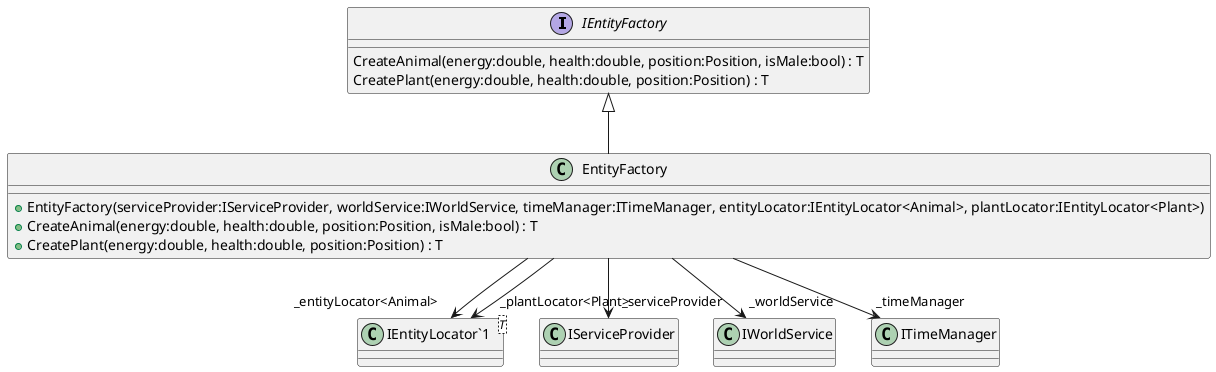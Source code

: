 @startuml
interface IEntityFactory {
    CreateAnimal(energy:double, health:double, position:Position, isMale:bool) : T
    CreatePlant(energy:double, health:double, position:Position) : T
}
class EntityFactory {
    + EntityFactory(serviceProvider:IServiceProvider, worldService:IWorldService, timeManager:ITimeManager, entityLocator:IEntityLocator<Animal>, plantLocator:IEntityLocator<Plant>)
    + CreateAnimal(energy:double, health:double, position:Position, isMale:bool) : T
    + CreatePlant(energy:double, health:double, position:Position) : T
}
class "IEntityLocator`1"<T> {
}
IEntityFactory <|-- EntityFactory
EntityFactory --> "_serviceProvider" IServiceProvider
EntityFactory --> "_worldService" IWorldService
EntityFactory --> "_timeManager" ITimeManager
EntityFactory --> "_entityLocator<Animal>" "IEntityLocator`1"
EntityFactory --> "_plantLocator<Plant>" "IEntityLocator`1"
@enduml
